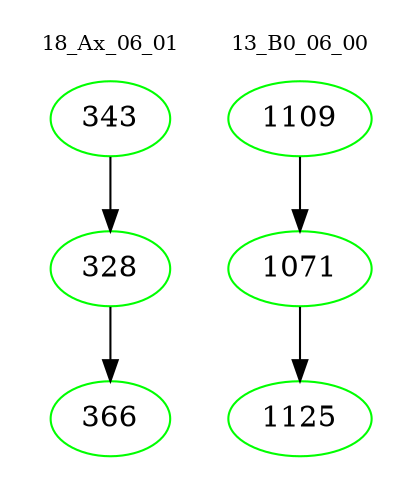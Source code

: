 digraph{
subgraph cluster_0 {
color = white
label = "18_Ax_06_01";
fontsize=10;
T0_343 [label="343", color="green"]
T0_343 -> T0_328 [color="black"]
T0_328 [label="328", color="green"]
T0_328 -> T0_366 [color="black"]
T0_366 [label="366", color="green"]
}
subgraph cluster_1 {
color = white
label = "13_B0_06_00";
fontsize=10;
T1_1109 [label="1109", color="green"]
T1_1109 -> T1_1071 [color="black"]
T1_1071 [label="1071", color="green"]
T1_1071 -> T1_1125 [color="black"]
T1_1125 [label="1125", color="green"]
}
}
